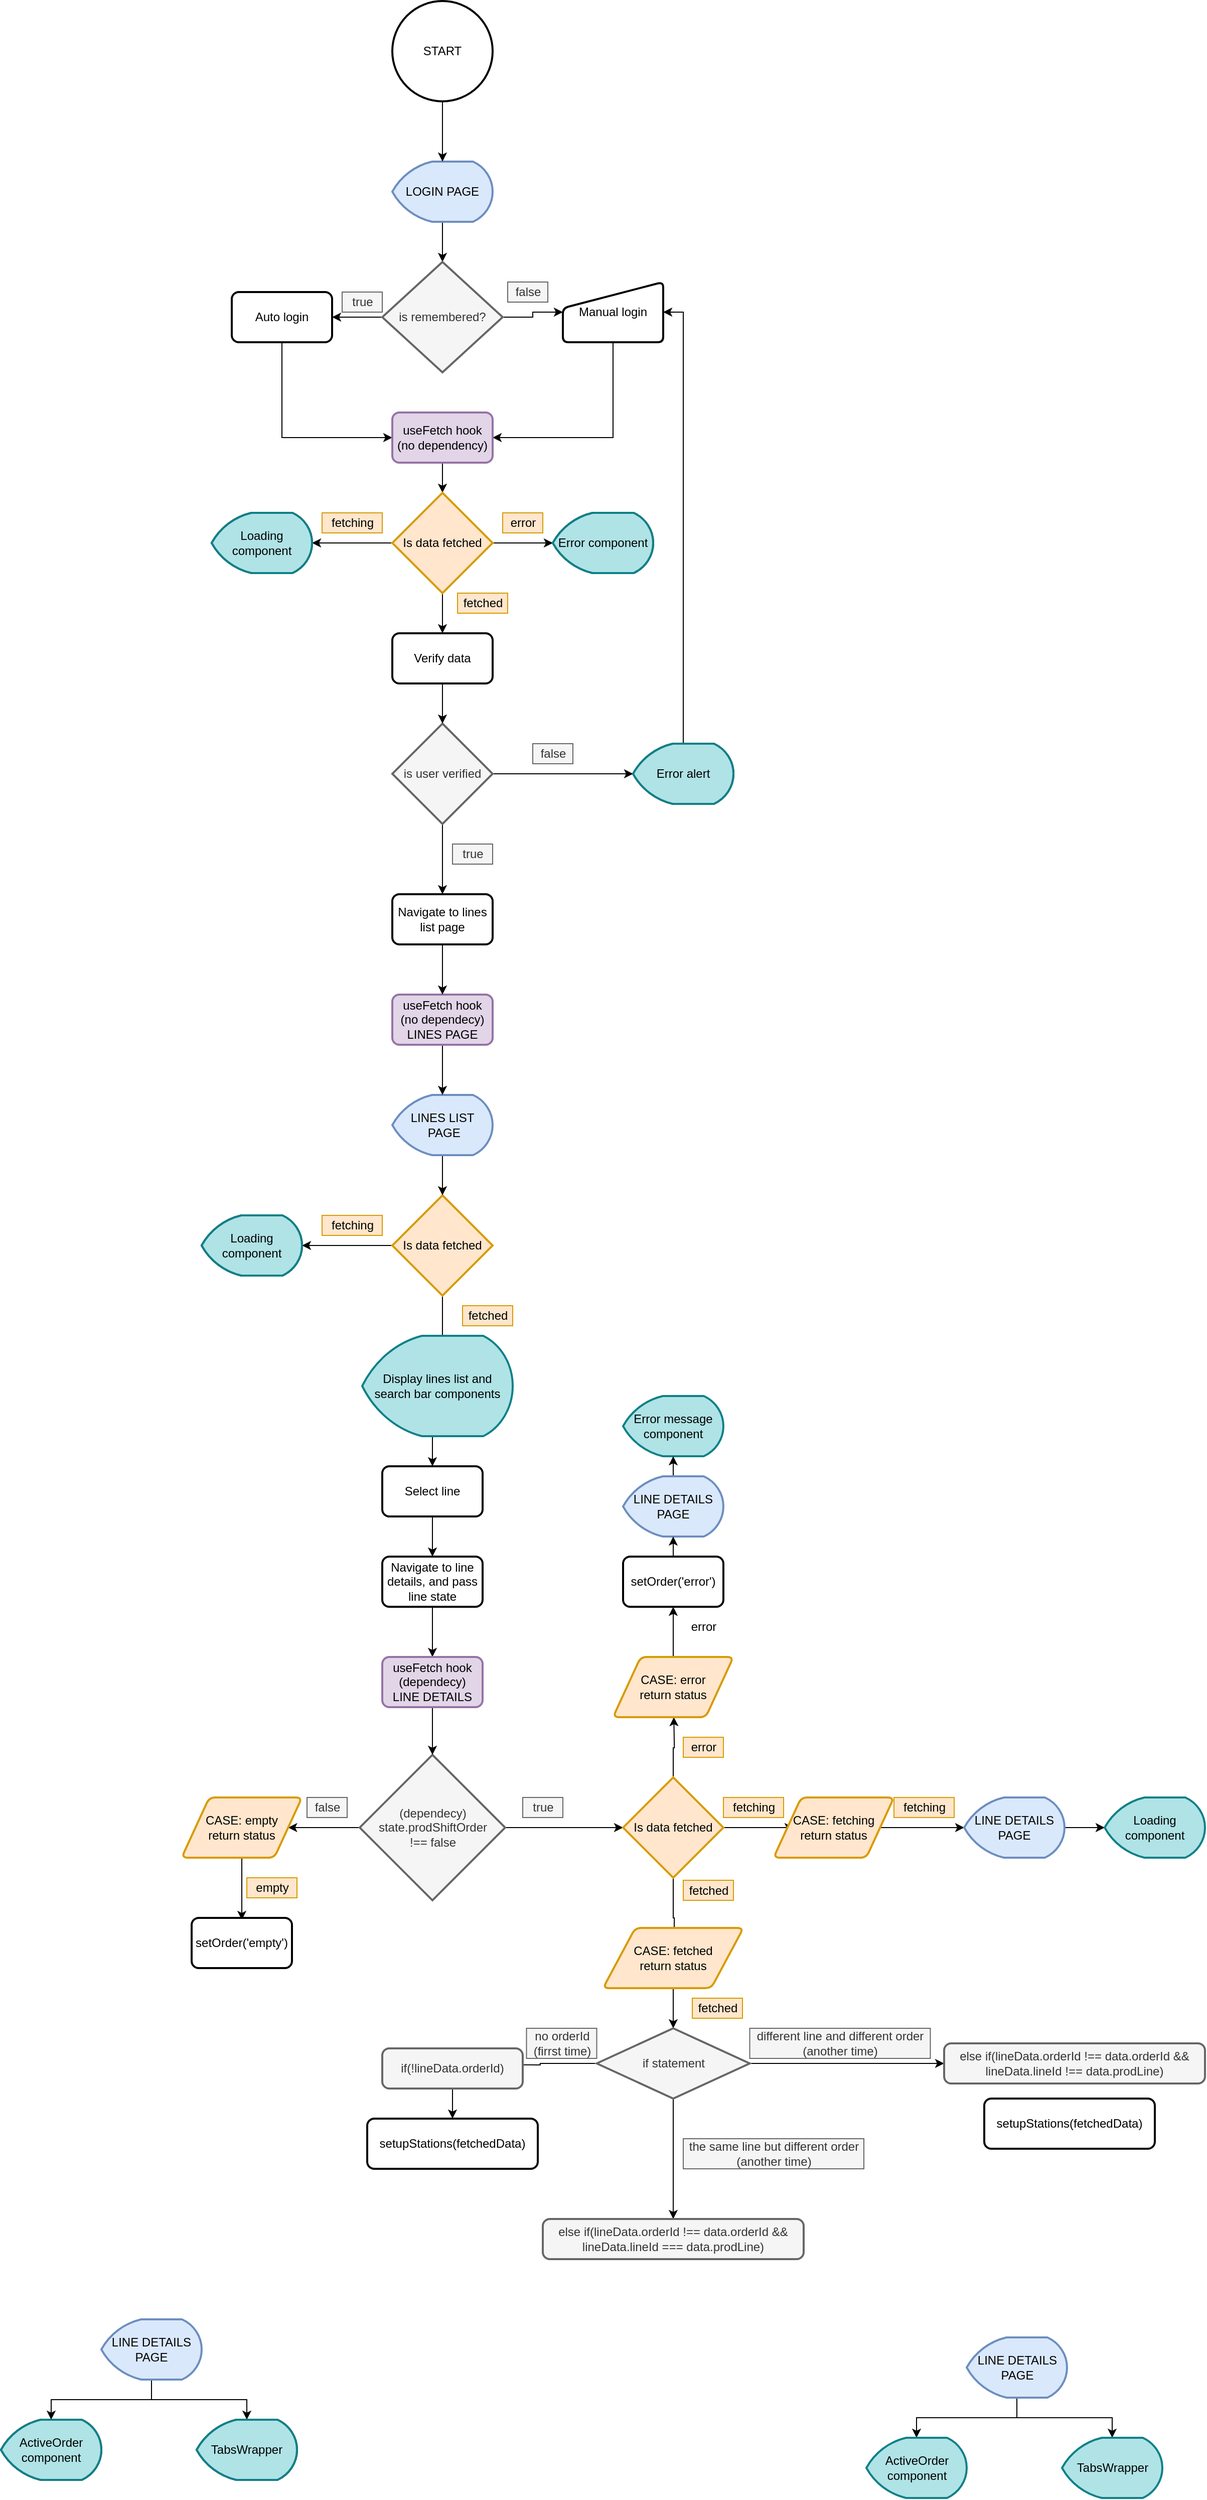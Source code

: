 <mxfile version="14.6.3" type="device"><diagram id="WrgEmLBLIAYjcJOFV8w6" name="Page-1"><mxGraphModel dx="2500" dy="2065" grid="1" gridSize="10" guides="1" tooltips="1" connect="1" arrows="1" fold="1" page="1" pageScale="1" pageWidth="827" pageHeight="1169" math="0" shadow="0"><root><mxCell id="0"/><mxCell id="1" parent="0"/><mxCell id="00R7n3PAQaH9GtiRtrpB-28" style="edgeStyle=orthogonalEdgeStyle;rounded=0;orthogonalLoop=1;jettySize=auto;html=1;entryX=0.5;entryY=0;entryDx=0;entryDy=0;entryPerimeter=0;" edge="1" parent="1" source="00R7n3PAQaH9GtiRtrpB-24" target="00R7n3PAQaH9GtiRtrpB-26"><mxGeometry relative="1" as="geometry"/></mxCell><mxCell id="00R7n3PAQaH9GtiRtrpB-24" value="LOGIN PAGE" style="strokeWidth=2;html=1;shape=mxgraph.flowchart.display;whiteSpace=wrap;fillColor=#dae8fc;strokeColor=#6c8ebf;" vertex="1" parent="1"><mxGeometry x="90" y="10" width="100" height="60" as="geometry"/></mxCell><mxCell id="00R7n3PAQaH9GtiRtrpB-27" style="edgeStyle=orthogonalEdgeStyle;rounded=0;orthogonalLoop=1;jettySize=auto;html=1;" edge="1" parent="1" source="00R7n3PAQaH9GtiRtrpB-25" target="00R7n3PAQaH9GtiRtrpB-24"><mxGeometry relative="1" as="geometry"/></mxCell><mxCell id="00R7n3PAQaH9GtiRtrpB-25" value="START" style="strokeWidth=2;html=1;shape=mxgraph.flowchart.start_2;whiteSpace=wrap;" vertex="1" parent="1"><mxGeometry x="90" y="-150" width="100" height="100" as="geometry"/></mxCell><mxCell id="00R7n3PAQaH9GtiRtrpB-31" style="edgeStyle=orthogonalEdgeStyle;rounded=0;orthogonalLoop=1;jettySize=auto;html=1;exitX=0;exitY=0.5;exitDx=0;exitDy=0;exitPerimeter=0;entryX=1;entryY=0.5;entryDx=0;entryDy=0;" edge="1" parent="1" source="00R7n3PAQaH9GtiRtrpB-26" target="00R7n3PAQaH9GtiRtrpB-29"><mxGeometry relative="1" as="geometry"/></mxCell><mxCell id="00R7n3PAQaH9GtiRtrpB-32" style="edgeStyle=orthogonalEdgeStyle;rounded=0;orthogonalLoop=1;jettySize=auto;html=1;exitX=1;exitY=0.5;exitDx=0;exitDy=0;exitPerimeter=0;entryX=0;entryY=0.5;entryDx=0;entryDy=0;" edge="1" parent="1" source="00R7n3PAQaH9GtiRtrpB-26" target="00R7n3PAQaH9GtiRtrpB-182"><mxGeometry relative="1" as="geometry"><mxPoint x="260" y="165" as="targetPoint"/></mxGeometry></mxCell><mxCell id="00R7n3PAQaH9GtiRtrpB-26" value="is remembered?" style="strokeWidth=2;html=1;shape=mxgraph.flowchart.decision;whiteSpace=wrap;fillColor=#f5f5f5;strokeColor=#666666;fontColor=#333333;" vertex="1" parent="1"><mxGeometry x="80" y="110" width="120" height="110" as="geometry"/></mxCell><mxCell id="00R7n3PAQaH9GtiRtrpB-37" style="edgeStyle=orthogonalEdgeStyle;rounded=0;orthogonalLoop=1;jettySize=auto;html=1;entryX=0;entryY=0.5;entryDx=0;entryDy=0;" edge="1" parent="1" source="00R7n3PAQaH9GtiRtrpB-29" target="00R7n3PAQaH9GtiRtrpB-34"><mxGeometry relative="1" as="geometry"><mxPoint x="-20" y="290" as="targetPoint"/><Array as="points"><mxPoint x="-20" y="285"/></Array></mxGeometry></mxCell><mxCell id="00R7n3PAQaH9GtiRtrpB-29" value="Auto login" style="rounded=1;whiteSpace=wrap;html=1;absoluteArcSize=1;arcSize=14;strokeWidth=2;" vertex="1" parent="1"><mxGeometry x="-70" y="140" width="100" height="50" as="geometry"/></mxCell><mxCell id="00R7n3PAQaH9GtiRtrpB-38" style="edgeStyle=orthogonalEdgeStyle;rounded=0;orthogonalLoop=1;jettySize=auto;html=1;entryX=1;entryY=0.5;entryDx=0;entryDy=0;exitX=0.5;exitY=1;exitDx=0;exitDy=0;" edge="1" parent="1" source="00R7n3PAQaH9GtiRtrpB-182" target="00R7n3PAQaH9GtiRtrpB-34"><mxGeometry relative="1" as="geometry"><mxPoint x="310" y="250" as="sourcePoint"/></mxGeometry></mxCell><mxCell id="00R7n3PAQaH9GtiRtrpB-55" style="edgeStyle=orthogonalEdgeStyle;rounded=0;orthogonalLoop=1;jettySize=auto;html=1;exitX=0.5;exitY=1;exitDx=0;exitDy=0;entryX=0.5;entryY=0;entryDx=0;entryDy=0;entryPerimeter=0;" edge="1" parent="1" source="00R7n3PAQaH9GtiRtrpB-34" target="00R7n3PAQaH9GtiRtrpB-50"><mxGeometry relative="1" as="geometry"/></mxCell><mxCell id="00R7n3PAQaH9GtiRtrpB-34" value="useFetch hook&lt;br&gt;(no dependency)" style="rounded=1;whiteSpace=wrap;html=1;absoluteArcSize=1;arcSize=14;strokeWidth=2;fillColor=#e1d5e7;strokeColor=#9673a6;" vertex="1" parent="1"><mxGeometry x="90" y="260" width="100" height="50" as="geometry"/></mxCell><mxCell id="00R7n3PAQaH9GtiRtrpB-53" style="edgeStyle=orthogonalEdgeStyle;rounded=0;orthogonalLoop=1;jettySize=auto;html=1;exitX=1;exitY=0.5;exitDx=0;exitDy=0;exitPerimeter=0;entryX=0;entryY=0.5;entryDx=0;entryDy=0;entryPerimeter=0;" edge="1" parent="1" source="00R7n3PAQaH9GtiRtrpB-36" target="00R7n3PAQaH9GtiRtrpB-52"><mxGeometry relative="1" as="geometry"/></mxCell><mxCell id="00R7n3PAQaH9GtiRtrpB-69" style="edgeStyle=orthogonalEdgeStyle;rounded=0;orthogonalLoop=1;jettySize=auto;html=1;exitX=0.5;exitY=1;exitDx=0;exitDy=0;exitPerimeter=0;entryX=0.5;entryY=0;entryDx=0;entryDy=0;" edge="1" parent="1" source="00R7n3PAQaH9GtiRtrpB-36"><mxGeometry relative="1" as="geometry"><mxPoint x="140" y="740" as="targetPoint"/></mxGeometry></mxCell><mxCell id="00R7n3PAQaH9GtiRtrpB-36" value="is user verified" style="strokeWidth=2;html=1;shape=mxgraph.flowchart.decision;whiteSpace=wrap;fillColor=#f5f5f5;strokeColor=#666666;fontColor=#333333;" vertex="1" parent="1"><mxGeometry x="90" y="570" width="100" height="100" as="geometry"/></mxCell><mxCell id="00R7n3PAQaH9GtiRtrpB-43" value="true" style="text;html=1;align=center;verticalAlign=middle;resizable=0;points=[];autosize=1;strokeColor=#666666;fillColor=#f5f5f5;fontColor=#333333;" vertex="1" parent="1"><mxGeometry x="150" y="690" width="40" height="20" as="geometry"/></mxCell><mxCell id="00R7n3PAQaH9GtiRtrpB-56" style="edgeStyle=orthogonalEdgeStyle;rounded=0;orthogonalLoop=1;jettySize=auto;html=1;exitX=0.5;exitY=1;exitDx=0;exitDy=0;exitPerimeter=0;" edge="1" parent="1" source="00R7n3PAQaH9GtiRtrpB-50" target="00R7n3PAQaH9GtiRtrpB-51"><mxGeometry relative="1" as="geometry"/></mxCell><mxCell id="00R7n3PAQaH9GtiRtrpB-60" style="edgeStyle=orthogonalEdgeStyle;rounded=0;orthogonalLoop=1;jettySize=auto;html=1;exitX=0;exitY=0.5;exitDx=0;exitDy=0;exitPerimeter=0;entryX=1;entryY=0.5;entryDx=0;entryDy=0;entryPerimeter=0;" edge="1" parent="1" source="00R7n3PAQaH9GtiRtrpB-50" target="00R7n3PAQaH9GtiRtrpB-58"><mxGeometry relative="1" as="geometry"/></mxCell><mxCell id="00R7n3PAQaH9GtiRtrpB-171" style="edgeStyle=orthogonalEdgeStyle;rounded=0;orthogonalLoop=1;jettySize=auto;html=1;entryX=0;entryY=0.5;entryDx=0;entryDy=0;entryPerimeter=0;" edge="1" parent="1" source="00R7n3PAQaH9GtiRtrpB-50" target="00R7n3PAQaH9GtiRtrpB-169"><mxGeometry relative="1" as="geometry"/></mxCell><mxCell id="00R7n3PAQaH9GtiRtrpB-50" value="Is data fetched" style="strokeWidth=2;html=1;shape=mxgraph.flowchart.decision;whiteSpace=wrap;fillColor=#ffe6cc;strokeColor=#d79b00;" vertex="1" parent="1"><mxGeometry x="90" y="340" width="100" height="100" as="geometry"/></mxCell><mxCell id="00R7n3PAQaH9GtiRtrpB-57" style="edgeStyle=orthogonalEdgeStyle;rounded=0;orthogonalLoop=1;jettySize=auto;html=1;exitX=0.5;exitY=1;exitDx=0;exitDy=0;entryX=0.5;entryY=0;entryDx=0;entryDy=0;entryPerimeter=0;" edge="1" parent="1" source="00R7n3PAQaH9GtiRtrpB-51" target="00R7n3PAQaH9GtiRtrpB-36"><mxGeometry relative="1" as="geometry"/></mxCell><mxCell id="00R7n3PAQaH9GtiRtrpB-51" value="Verify data" style="rounded=1;whiteSpace=wrap;html=1;absoluteArcSize=1;arcSize=14;strokeWidth=2;" vertex="1" parent="1"><mxGeometry x="90" y="480" width="100" height="50" as="geometry"/></mxCell><mxCell id="00R7n3PAQaH9GtiRtrpB-54" style="edgeStyle=orthogonalEdgeStyle;rounded=0;orthogonalLoop=1;jettySize=auto;html=1;exitX=0.5;exitY=0;exitDx=0;exitDy=0;exitPerimeter=0;entryX=1;entryY=0.5;entryDx=0;entryDy=0;" edge="1" parent="1" source="00R7n3PAQaH9GtiRtrpB-52" target="00R7n3PAQaH9GtiRtrpB-182"><mxGeometry relative="1" as="geometry"><mxPoint x="360" y="165" as="targetPoint"/></mxGeometry></mxCell><mxCell id="00R7n3PAQaH9GtiRtrpB-52" value="Error alert" style="strokeWidth=2;html=1;shape=mxgraph.flowchart.display;whiteSpace=wrap;" vertex="1" parent="1"><mxGeometry x="330" y="590" width="100" height="60" as="geometry"/></mxCell><mxCell id="00R7n3PAQaH9GtiRtrpB-58" value="Loading component" style="strokeWidth=2;html=1;shape=mxgraph.flowchart.display;whiteSpace=wrap;" vertex="1" parent="1"><mxGeometry x="-90" y="360" width="100" height="60" as="geometry"/></mxCell><mxCell id="00R7n3PAQaH9GtiRtrpB-61" value="fetching" style="text;html=1;align=center;verticalAlign=middle;resizable=0;points=[];autosize=1;strokeColor=#d79b00;fillColor=#ffe6cc;" vertex="1" parent="1"><mxGeometry x="20" y="360" width="60" height="20" as="geometry"/></mxCell><mxCell id="00R7n3PAQaH9GtiRtrpB-62" value="fetched" style="text;html=1;align=center;verticalAlign=middle;resizable=0;points=[];autosize=1;strokeColor=#d79b00;fillColor=#ffe6cc;" vertex="1" parent="1"><mxGeometry x="155" y="440" width="50" height="20" as="geometry"/></mxCell><mxCell id="00R7n3PAQaH9GtiRtrpB-72" value="Loading component" style="strokeWidth=2;html=1;shape=mxgraph.flowchart.display;whiteSpace=wrap;" vertex="1" parent="1"><mxGeometry x="-100" y="1060" width="100" height="60" as="geometry"/></mxCell><mxCell id="00R7n3PAQaH9GtiRtrpB-73" style="edgeStyle=orthogonalEdgeStyle;rounded=0;orthogonalLoop=1;jettySize=auto;html=1;exitX=0;exitY=0.5;exitDx=0;exitDy=0;exitPerimeter=0;" edge="1" parent="1" source="00R7n3PAQaH9GtiRtrpB-75" target="00R7n3PAQaH9GtiRtrpB-72"><mxGeometry relative="1" as="geometry"/></mxCell><mxCell id="00R7n3PAQaH9GtiRtrpB-74" style="edgeStyle=orthogonalEdgeStyle;rounded=0;orthogonalLoop=1;jettySize=auto;html=1;exitX=0.5;exitY=1;exitDx=0;exitDy=0;exitPerimeter=0;" edge="1" parent="1" source="00R7n3PAQaH9GtiRtrpB-75"><mxGeometry relative="1" as="geometry"><mxPoint x="140" y="1190" as="targetPoint"/></mxGeometry></mxCell><mxCell id="00R7n3PAQaH9GtiRtrpB-75" value="Is data fetched" style="strokeWidth=2;html=1;shape=mxgraph.flowchart.decision;whiteSpace=wrap;fillColor=#ffe6cc;strokeColor=#d79b00;" vertex="1" parent="1"><mxGeometry x="90" y="1040" width="100" height="100" as="geometry"/></mxCell><mxCell id="00R7n3PAQaH9GtiRtrpB-76" value="fetching" style="text;html=1;align=center;verticalAlign=middle;resizable=0;points=[];autosize=1;strokeColor=#d79b00;fillColor=#ffe6cc;" vertex="1" parent="1"><mxGeometry x="20" y="1060" width="60" height="20" as="geometry"/></mxCell><mxCell id="00R7n3PAQaH9GtiRtrpB-77" value="fetched" style="text;html=1;align=center;verticalAlign=middle;resizable=0;points=[];autosize=1;strokeColor=#d79b00;fillColor=#ffe6cc;" vertex="1" parent="1"><mxGeometry x="160" y="1150" width="50" height="20" as="geometry"/></mxCell><mxCell id="00R7n3PAQaH9GtiRtrpB-86" style="edgeStyle=orthogonalEdgeStyle;rounded=0;orthogonalLoop=1;jettySize=auto;html=1;exitX=0.5;exitY=1;exitDx=0;exitDy=0;exitPerimeter=0;entryX=0.5;entryY=0;entryDx=0;entryDy=0;" edge="1" parent="1" source="00R7n3PAQaH9GtiRtrpB-78" target="00R7n3PAQaH9GtiRtrpB-85"><mxGeometry relative="1" as="geometry"/></mxCell><mxCell id="00R7n3PAQaH9GtiRtrpB-78" value="Display lines list and search bar components" style="strokeWidth=2;html=1;shape=mxgraph.flowchart.display;whiteSpace=wrap;fillColor=#b0e3e6;strokeColor=#0e8088;" vertex="1" parent="1"><mxGeometry x="60" y="1180" width="150" height="100" as="geometry"/></mxCell><mxCell id="00R7n3PAQaH9GtiRtrpB-79" style="edgeStyle=orthogonalEdgeStyle;rounded=0;orthogonalLoop=1;jettySize=auto;html=1;exitX=0.5;exitY=1;exitDx=0;exitDy=0;exitPerimeter=0;entryX=0.5;entryY=0;entryDx=0;entryDy=0;entryPerimeter=0;" edge="1" parent="1" source="00R7n3PAQaH9GtiRtrpB-80" target="00R7n3PAQaH9GtiRtrpB-75"><mxGeometry relative="1" as="geometry"/></mxCell><mxCell id="00R7n3PAQaH9GtiRtrpB-80" value="LINES LIST&lt;br&gt;&amp;nbsp;PAGE" style="strokeWidth=2;html=1;shape=mxgraph.flowchart.display;whiteSpace=wrap;fillColor=#dae8fc;strokeColor=#6c8ebf;" vertex="1" parent="1"><mxGeometry x="90" y="940" width="100" height="60" as="geometry"/></mxCell><mxCell id="00R7n3PAQaH9GtiRtrpB-81" style="edgeStyle=orthogonalEdgeStyle;rounded=0;orthogonalLoop=1;jettySize=auto;html=1;exitX=0.5;exitY=1;exitDx=0;exitDy=0;entryX=0.5;entryY=0;entryDx=0;entryDy=0;entryPerimeter=0;" edge="1" parent="1" source="00R7n3PAQaH9GtiRtrpB-82" target="00R7n3PAQaH9GtiRtrpB-80"><mxGeometry relative="1" as="geometry"/></mxCell><mxCell id="00R7n3PAQaH9GtiRtrpB-82" value="useFetch hook&lt;br&gt;(no dependecy)&lt;br&gt;LINES PAGE" style="rounded=1;whiteSpace=wrap;html=1;absoluteArcSize=1;arcSize=14;strokeWidth=2;fillColor=#e1d5e7;strokeColor=#9673a6;" vertex="1" parent="1"><mxGeometry x="90" y="840" width="100" height="50" as="geometry"/></mxCell><mxCell id="00R7n3PAQaH9GtiRtrpB-84" style="edgeStyle=orthogonalEdgeStyle;rounded=0;orthogonalLoop=1;jettySize=auto;html=1;entryX=0.5;entryY=0;entryDx=0;entryDy=0;" edge="1" parent="1" source="00R7n3PAQaH9GtiRtrpB-83" target="00R7n3PAQaH9GtiRtrpB-82"><mxGeometry relative="1" as="geometry"/></mxCell><mxCell id="00R7n3PAQaH9GtiRtrpB-83" value="Navigate to lines list page" style="rounded=1;whiteSpace=wrap;html=1;absoluteArcSize=1;arcSize=14;strokeWidth=2;" vertex="1" parent="1"><mxGeometry x="90" y="740" width="100" height="50" as="geometry"/></mxCell><mxCell id="00R7n3PAQaH9GtiRtrpB-88" style="edgeStyle=orthogonalEdgeStyle;rounded=0;orthogonalLoop=1;jettySize=auto;html=1;" edge="1" parent="1" source="00R7n3PAQaH9GtiRtrpB-85" target="00R7n3PAQaH9GtiRtrpB-87"><mxGeometry relative="1" as="geometry"/></mxCell><mxCell id="00R7n3PAQaH9GtiRtrpB-85" value="Select line" style="rounded=1;whiteSpace=wrap;html=1;absoluteArcSize=1;arcSize=14;strokeWidth=2;" vertex="1" parent="1"><mxGeometry x="80" y="1310" width="100" height="50" as="geometry"/></mxCell><mxCell id="00R7n3PAQaH9GtiRtrpB-106" style="edgeStyle=orthogonalEdgeStyle;rounded=0;orthogonalLoop=1;jettySize=auto;html=1;exitX=0.5;exitY=1;exitDx=0;exitDy=0;entryX=0.5;entryY=0;entryDx=0;entryDy=0;" edge="1" parent="1" source="00R7n3PAQaH9GtiRtrpB-87" target="00R7n3PAQaH9GtiRtrpB-105"><mxGeometry relative="1" as="geometry"/></mxCell><mxCell id="00R7n3PAQaH9GtiRtrpB-87" value="Navigate to line details, and pass line state" style="rounded=1;whiteSpace=wrap;html=1;absoluteArcSize=1;arcSize=14;strokeWidth=2;" vertex="1" parent="1"><mxGeometry x="80" y="1400" width="100" height="50" as="geometry"/></mxCell><mxCell id="00R7n3PAQaH9GtiRtrpB-109" style="edgeStyle=orthogonalEdgeStyle;rounded=0;orthogonalLoop=1;jettySize=auto;html=1;" edge="1" parent="1" source="00R7n3PAQaH9GtiRtrpB-91"><mxGeometry relative="1" as="geometry"><mxPoint x="320" y="1670" as="targetPoint"/></mxGeometry></mxCell><mxCell id="00R7n3PAQaH9GtiRtrpB-123" style="edgeStyle=orthogonalEdgeStyle;rounded=0;orthogonalLoop=1;jettySize=auto;html=1;exitX=0;exitY=0.5;exitDx=0;exitDy=0;exitPerimeter=0;" edge="1" parent="1" source="00R7n3PAQaH9GtiRtrpB-91" target="00R7n3PAQaH9GtiRtrpB-122"><mxGeometry relative="1" as="geometry"/></mxCell><mxCell id="00R7n3PAQaH9GtiRtrpB-91" value="(dependecy)&lt;br&gt;state.prodShiftOrder&lt;br&gt;!== false" style="strokeWidth=2;html=1;shape=mxgraph.flowchart.decision;whiteSpace=wrap;fillColor=#f5f5f5;strokeColor=#666666;fontColor=#333333;" vertex="1" parent="1"><mxGeometry x="57.5" y="1597.5" width="145" height="145" as="geometry"/></mxCell><mxCell id="00R7n3PAQaH9GtiRtrpB-132" style="edgeStyle=orthogonalEdgeStyle;rounded=0;orthogonalLoop=1;jettySize=auto;html=1;exitX=1;exitY=0.5;exitDx=0;exitDy=0;exitPerimeter=0;" edge="1" parent="1" source="00R7n3PAQaH9GtiRtrpB-99"><mxGeometry relative="1" as="geometry"><mxPoint x="490" y="1670" as="targetPoint"/></mxGeometry></mxCell><mxCell id="00R7n3PAQaH9GtiRtrpB-133" style="edgeStyle=orthogonalEdgeStyle;rounded=0;orthogonalLoop=1;jettySize=auto;html=1;exitX=0.5;exitY=0;exitDx=0;exitDy=0;exitPerimeter=0;" edge="1" parent="1" source="00R7n3PAQaH9GtiRtrpB-99"><mxGeometry relative="1" as="geometry"><mxPoint x="370.588" y="1560" as="targetPoint"/></mxGeometry></mxCell><mxCell id="00R7n3PAQaH9GtiRtrpB-134" style="edgeStyle=orthogonalEdgeStyle;rounded=0;orthogonalLoop=1;jettySize=auto;html=1;exitX=0.5;exitY=1;exitDx=0;exitDy=0;exitPerimeter=0;" edge="1" parent="1" source="00R7n3PAQaH9GtiRtrpB-99"><mxGeometry relative="1" as="geometry"><mxPoint x="370.588" y="1800" as="targetPoint"/></mxGeometry></mxCell><mxCell id="00R7n3PAQaH9GtiRtrpB-99" value="Is data fetched" style="strokeWidth=2;html=1;shape=mxgraph.flowchart.decision;whiteSpace=wrap;fillColor=#ffe6cc;strokeColor=#d79b00;" vertex="1" parent="1"><mxGeometry x="320" y="1620" width="100" height="100" as="geometry"/></mxCell><mxCell id="00R7n3PAQaH9GtiRtrpB-107" style="edgeStyle=orthogonalEdgeStyle;rounded=0;orthogonalLoop=1;jettySize=auto;html=1;exitX=0.5;exitY=1;exitDx=0;exitDy=0;entryX=0.5;entryY=0;entryDx=0;entryDy=0;entryPerimeter=0;" edge="1" parent="1" source="00R7n3PAQaH9GtiRtrpB-105" target="00R7n3PAQaH9GtiRtrpB-91"><mxGeometry relative="1" as="geometry"/></mxCell><mxCell id="00R7n3PAQaH9GtiRtrpB-105" value="useFetch hook&lt;br&gt;(dependecy)&lt;br&gt;LINE DETAILS" style="rounded=1;whiteSpace=wrap;html=1;absoluteArcSize=1;arcSize=14;strokeWidth=2;fillColor=#e1d5e7;strokeColor=#9673a6;" vertex="1" parent="1"><mxGeometry x="80" y="1500" width="100" height="50" as="geometry"/></mxCell><mxCell id="00R7n3PAQaH9GtiRtrpB-116" value="false" style="text;html=1;align=center;verticalAlign=middle;resizable=0;points=[];autosize=1;strokeColor=#666666;fillColor=#f5f5f5;fontColor=#333333;" vertex="1" parent="1"><mxGeometry x="5" y="1640" width="40" height="20" as="geometry"/></mxCell><mxCell id="00R7n3PAQaH9GtiRtrpB-129" style="edgeStyle=orthogonalEdgeStyle;rounded=0;orthogonalLoop=1;jettySize=auto;html=1;entryX=0.6;entryY=0.034;entryDx=0;entryDy=0;entryPerimeter=0;" edge="1" parent="1" source="00R7n3PAQaH9GtiRtrpB-122"><mxGeometry relative="1" as="geometry"><mxPoint x="-60" y="1762.04" as="targetPoint"/></mxGeometry></mxCell><mxCell id="00R7n3PAQaH9GtiRtrpB-122" value="CASE: empty&lt;br&gt;return status" style="shape=parallelogram;html=1;strokeWidth=2;perimeter=parallelogramPerimeter;whiteSpace=wrap;rounded=1;arcSize=12;size=0.23;fillColor=#ffe6cc;strokeColor=#d79b00;" vertex="1" parent="1"><mxGeometry x="-120" y="1640" width="120" height="60" as="geometry"/></mxCell><mxCell id="00R7n3PAQaH9GtiRtrpB-128" value="true" style="text;html=1;align=center;verticalAlign=middle;resizable=0;points=[];autosize=1;strokeColor=#666666;fillColor=#f5f5f5;fontColor=#333333;" vertex="1" parent="1"><mxGeometry x="220" y="1640" width="40" height="20" as="geometry"/></mxCell><mxCell id="00R7n3PAQaH9GtiRtrpB-130" value="empty" style="text;html=1;align=center;verticalAlign=middle;resizable=0;points=[];autosize=1;strokeColor=#d79b00;fillColor=#ffe6cc;" vertex="1" parent="1"><mxGeometry x="-55" y="1720" width="50" height="20" as="geometry"/></mxCell><mxCell id="00R7n3PAQaH9GtiRtrpB-135" value="fetching" style="text;html=1;align=center;verticalAlign=middle;resizable=0;points=[];autosize=1;strokeColor=#d79b00;fillColor=#ffe6cc;" vertex="1" parent="1"><mxGeometry x="420" y="1640" width="60" height="20" as="geometry"/></mxCell><mxCell id="00R7n3PAQaH9GtiRtrpB-136" value="fetched" style="text;html=1;align=center;verticalAlign=middle;resizable=0;points=[];autosize=1;strokeColor=#d79b00;fillColor=#ffe6cc;" vertex="1" parent="1"><mxGeometry x="380" y="1722.5" width="50" height="20" as="geometry"/></mxCell><mxCell id="00R7n3PAQaH9GtiRtrpB-137" value="error" style="text;html=1;align=center;verticalAlign=middle;resizable=0;points=[];autosize=1;strokeColor=#d79b00;fillColor=#ffe6cc;" vertex="1" parent="1"><mxGeometry x="380" y="1580" width="40" height="20" as="geometry"/></mxCell><mxCell id="00R7n3PAQaH9GtiRtrpB-141" style="edgeStyle=orthogonalEdgeStyle;rounded=0;orthogonalLoop=1;jettySize=auto;html=1;exitX=0.5;exitY=0;exitDx=0;exitDy=0;entryX=0.5;entryY=1;entryDx=0;entryDy=0;entryPerimeter=0;" edge="1" parent="1" source="00R7n3PAQaH9GtiRtrpB-138"><mxGeometry relative="1" as="geometry"><mxPoint x="370" y="1450" as="targetPoint"/></mxGeometry></mxCell><mxCell id="00R7n3PAQaH9GtiRtrpB-138" value="CASE: error&lt;br&gt;return status" style="shape=parallelogram;html=1;strokeWidth=2;perimeter=parallelogramPerimeter;whiteSpace=wrap;rounded=1;arcSize=12;size=0.23;fillColor=#ffe6cc;strokeColor=#d79b00;" vertex="1" parent="1"><mxGeometry x="310" y="1500" width="120" height="60" as="geometry"/></mxCell><mxCell id="00R7n3PAQaH9GtiRtrpB-143" style="edgeStyle=orthogonalEdgeStyle;rounded=0;orthogonalLoop=1;jettySize=auto;html=1;exitX=1;exitY=0.5;exitDx=0;exitDy=0;entryX=0;entryY=0.5;entryDx=0;entryDy=0;" edge="1" parent="1" source="00R7n3PAQaH9GtiRtrpB-139"><mxGeometry relative="1" as="geometry"><mxPoint x="660" y="1670" as="targetPoint"/></mxGeometry></mxCell><mxCell id="00R7n3PAQaH9GtiRtrpB-139" value="CASE: fetching&lt;br&gt;return status" style="shape=parallelogram;html=1;strokeWidth=2;perimeter=parallelogramPerimeter;whiteSpace=wrap;rounded=1;arcSize=12;size=0.23;fillColor=#ffe6cc;strokeColor=#d79b00;" vertex="1" parent="1"><mxGeometry x="470" y="1640" width="120" height="60" as="geometry"/></mxCell><mxCell id="00R7n3PAQaH9GtiRtrpB-148" style="edgeStyle=orthogonalEdgeStyle;rounded=0;orthogonalLoop=1;jettySize=auto;html=1;" edge="1" parent="1" source="00R7n3PAQaH9GtiRtrpB-140"><mxGeometry relative="1" as="geometry"><mxPoint x="370" y="1870" as="targetPoint"/></mxGeometry></mxCell><mxCell id="00R7n3PAQaH9GtiRtrpB-140" value="CASE: fetched&lt;br&gt;return status" style="shape=parallelogram;html=1;strokeWidth=2;perimeter=parallelogramPerimeter;whiteSpace=wrap;rounded=1;arcSize=12;size=0.23;fillColor=#ffe6cc;strokeColor=#d79b00;" vertex="1" parent="1"><mxGeometry x="300" y="1770" width="140" height="60" as="geometry"/></mxCell><mxCell id="00R7n3PAQaH9GtiRtrpB-142" value="error" style="text;html=1;align=center;verticalAlign=middle;resizable=0;points=[];autosize=1;strokeColor=none;" vertex="1" parent="1"><mxGeometry x="380" y="1460" width="40" height="20" as="geometry"/></mxCell><mxCell id="00R7n3PAQaH9GtiRtrpB-144" value="fetching" style="text;html=1;align=center;verticalAlign=middle;resizable=0;points=[];autosize=1;strokeColor=#d79b00;fillColor=#ffe6cc;" vertex="1" parent="1"><mxGeometry x="590" y="1640" width="60" height="20" as="geometry"/></mxCell><mxCell id="00R7n3PAQaH9GtiRtrpB-158" value="fetched" style="text;html=1;align=center;verticalAlign=middle;resizable=0;points=[];autosize=1;strokeColor=#d79b00;fillColor=#ffe6cc;" vertex="1" parent="1"><mxGeometry x="389" y="1840" width="50" height="20" as="geometry"/></mxCell><mxCell id="00R7n3PAQaH9GtiRtrpB-159" style="edgeStyle=orthogonalEdgeStyle;rounded=0;orthogonalLoop=1;jettySize=auto;html=1;entryX=0.5;entryY=0;entryDx=0;entryDy=0;entryPerimeter=0;" edge="1" parent="1" source="00R7n3PAQaH9GtiRtrpB-161" target="00R7n3PAQaH9GtiRtrpB-162"><mxGeometry relative="1" as="geometry"/></mxCell><mxCell id="00R7n3PAQaH9GtiRtrpB-160" style="edgeStyle=orthogonalEdgeStyle;rounded=0;orthogonalLoop=1;jettySize=auto;html=1;" edge="1" parent="1" source="00R7n3PAQaH9GtiRtrpB-161" target="00R7n3PAQaH9GtiRtrpB-163"><mxGeometry relative="1" as="geometry"/></mxCell><mxCell id="00R7n3PAQaH9GtiRtrpB-161" value="LINE DETAILS PAGE" style="strokeWidth=2;html=1;shape=mxgraph.flowchart.display;whiteSpace=wrap;fillColor=#dae8fc;strokeColor=#6c8ebf;" vertex="1" parent="1"><mxGeometry x="662.5" y="2178" width="100" height="60" as="geometry"/></mxCell><mxCell id="00R7n3PAQaH9GtiRtrpB-162" value="ActiveOrder component" style="strokeWidth=2;html=1;shape=mxgraph.flowchart.display;whiteSpace=wrap;fillColor=#b0e3e6;strokeColor=#0e8088;" vertex="1" parent="1"><mxGeometry x="562.5" y="2278" width="100" height="60" as="geometry"/></mxCell><mxCell id="00R7n3PAQaH9GtiRtrpB-163" value="TabsWrapper" style="strokeWidth=2;html=1;shape=mxgraph.flowchart.display;whiteSpace=wrap;fillColor=#b0e3e6;strokeColor=#0e8088;" vertex="1" parent="1"><mxGeometry x="757.5" y="2278" width="100" height="60" as="geometry"/></mxCell><mxCell id="00R7n3PAQaH9GtiRtrpB-164" style="edgeStyle=orthogonalEdgeStyle;rounded=0;orthogonalLoop=1;jettySize=auto;html=1;entryX=0.5;entryY=0;entryDx=0;entryDy=0;entryPerimeter=0;" edge="1" parent="1" source="00R7n3PAQaH9GtiRtrpB-166" target="00R7n3PAQaH9GtiRtrpB-167"><mxGeometry relative="1" as="geometry"/></mxCell><mxCell id="00R7n3PAQaH9GtiRtrpB-165" style="edgeStyle=orthogonalEdgeStyle;rounded=0;orthogonalLoop=1;jettySize=auto;html=1;" edge="1" parent="1" source="00R7n3PAQaH9GtiRtrpB-166" target="00R7n3PAQaH9GtiRtrpB-168"><mxGeometry relative="1" as="geometry"/></mxCell><mxCell id="00R7n3PAQaH9GtiRtrpB-166" value="LINE DETAILS PAGE" style="strokeWidth=2;html=1;shape=mxgraph.flowchart.display;whiteSpace=wrap;fillColor=#dae8fc;strokeColor=#6c8ebf;" vertex="1" parent="1"><mxGeometry x="-200" y="2160" width="100" height="60" as="geometry"/></mxCell><mxCell id="00R7n3PAQaH9GtiRtrpB-167" value="ActiveOrder component" style="strokeWidth=2;html=1;shape=mxgraph.flowchart.display;whiteSpace=wrap;" vertex="1" parent="1"><mxGeometry x="-300" y="2260" width="100" height="60" as="geometry"/></mxCell><mxCell id="00R7n3PAQaH9GtiRtrpB-168" value="TabsWrapper" style="strokeWidth=2;html=1;shape=mxgraph.flowchart.display;whiteSpace=wrap;" vertex="1" parent="1"><mxGeometry x="-105" y="2260" width="100" height="60" as="geometry"/></mxCell><mxCell id="00R7n3PAQaH9GtiRtrpB-169" value="Error component" style="strokeWidth=2;html=1;shape=mxgraph.flowchart.display;whiteSpace=wrap;" vertex="1" parent="1"><mxGeometry x="250" y="360" width="100" height="60" as="geometry"/></mxCell><mxCell id="00R7n3PAQaH9GtiRtrpB-170" value="error" style="text;html=1;align=center;verticalAlign=middle;resizable=0;points=[];autosize=1;strokeColor=#d79b00;fillColor=#ffe6cc;" vertex="1" parent="1"><mxGeometry x="200" y="360" width="40" height="20" as="geometry"/></mxCell><mxCell id="00R7n3PAQaH9GtiRtrpB-172" value="Loading component" style="strokeWidth=2;html=1;shape=mxgraph.flowchart.display;whiteSpace=wrap;fillColor=#b0e3e6;strokeColor=#0e8088;" vertex="1" parent="1"><mxGeometry x="-90" y="360" width="100" height="60" as="geometry"/></mxCell><mxCell id="00R7n3PAQaH9GtiRtrpB-173" value="Error component" style="strokeWidth=2;html=1;shape=mxgraph.flowchart.display;whiteSpace=wrap;fillColor=#b0e3e6;strokeColor=#0e8088;" vertex="1" parent="1"><mxGeometry x="250" y="360" width="100" height="60" as="geometry"/></mxCell><mxCell id="00R7n3PAQaH9GtiRtrpB-174" value="Error alert" style="strokeWidth=2;html=1;shape=mxgraph.flowchart.display;whiteSpace=wrap;fillColor=#b0e3e6;strokeColor=#0e8088;" vertex="1" parent="1"><mxGeometry x="330" y="590" width="100" height="60" as="geometry"/></mxCell><mxCell id="00R7n3PAQaH9GtiRtrpB-175" value="Loading component" style="strokeWidth=2;html=1;shape=mxgraph.flowchart.display;whiteSpace=wrap;fillColor=#b0e3e6;strokeColor=#0e8088;" vertex="1" parent="1"><mxGeometry x="-100" y="1060" width="100" height="60" as="geometry"/></mxCell><mxCell id="00R7n3PAQaH9GtiRtrpB-176" value="ActiveOrder component" style="strokeWidth=2;html=1;shape=mxgraph.flowchart.display;whiteSpace=wrap;fillColor=#b0e3e6;strokeColor=#0e8088;" vertex="1" parent="1"><mxGeometry x="-300" y="2260" width="100" height="60" as="geometry"/></mxCell><mxCell id="00R7n3PAQaH9GtiRtrpB-177" value="TabsWrapper" style="strokeWidth=2;html=1;shape=mxgraph.flowchart.display;whiteSpace=wrap;fillColor=#b0e3e6;strokeColor=#0e8088;" vertex="1" parent="1"><mxGeometry x="-105" y="2260" width="100" height="60" as="geometry"/></mxCell><mxCell id="00R7n3PAQaH9GtiRtrpB-179" value="false" style="text;html=1;align=center;verticalAlign=middle;resizable=0;points=[];autosize=1;strokeColor=#666666;fillColor=#f5f5f5;fontColor=#333333;" vertex="1" parent="1"><mxGeometry x="230" y="590" width="40" height="20" as="geometry"/></mxCell><mxCell id="00R7n3PAQaH9GtiRtrpB-180" value="true" style="text;html=1;align=center;verticalAlign=middle;resizable=0;points=[];autosize=1;strokeColor=#666666;fillColor=#f5f5f5;fontColor=#333333;" vertex="1" parent="1"><mxGeometry x="40" y="140" width="40" height="20" as="geometry"/></mxCell><mxCell id="00R7n3PAQaH9GtiRtrpB-181" value="false" style="text;html=1;align=center;verticalAlign=middle;resizable=0;points=[];autosize=1;strokeColor=#666666;fillColor=#f5f5f5;fontColor=#333333;" vertex="1" parent="1"><mxGeometry x="205" y="130" width="40" height="20" as="geometry"/></mxCell><mxCell id="00R7n3PAQaH9GtiRtrpB-182" value="&lt;span&gt;Manual login&lt;/span&gt;" style="html=1;strokeWidth=2;shape=manualInput;whiteSpace=wrap;rounded=1;size=26;arcSize=11;" vertex="1" parent="1"><mxGeometry x="260" y="130" width="100" height="60" as="geometry"/></mxCell><mxCell id="00R7n3PAQaH9GtiRtrpB-183" value="setOrder('empty')" style="rounded=1;whiteSpace=wrap;html=1;absoluteArcSize=1;arcSize=14;strokeWidth=2;" vertex="1" parent="1"><mxGeometry x="-110" y="1760" width="100" height="50" as="geometry"/></mxCell><mxCell id="00R7n3PAQaH9GtiRtrpB-199" style="edgeStyle=orthogonalEdgeStyle;rounded=0;orthogonalLoop=1;jettySize=auto;html=1;exitX=1;exitY=0.5;exitDx=0;exitDy=0;exitPerimeter=0;entryX=0;entryY=0.5;entryDx=0;entryDy=0;" edge="1" parent="1" source="00R7n3PAQaH9GtiRtrpB-186" target="00R7n3PAQaH9GtiRtrpB-204"><mxGeometry relative="1" as="geometry"><mxPoint x="580" y="1906" as="targetPoint"/></mxGeometry></mxCell><mxCell id="00R7n3PAQaH9GtiRtrpB-200" style="edgeStyle=orthogonalEdgeStyle;rounded=0;orthogonalLoop=1;jettySize=auto;html=1;exitX=0.5;exitY=1;exitDx=0;exitDy=0;exitPerimeter=0;entryX=0.5;entryY=0;entryDx=0;entryDy=0;" edge="1" parent="1" source="00R7n3PAQaH9GtiRtrpB-186" target="00R7n3PAQaH9GtiRtrpB-205"><mxGeometry relative="1" as="geometry"><mxPoint x="371" y="2000" as="targetPoint"/></mxGeometry></mxCell><mxCell id="00R7n3PAQaH9GtiRtrpB-201" style="edgeStyle=orthogonalEdgeStyle;rounded=0;orthogonalLoop=1;jettySize=auto;html=1;exitX=0;exitY=0.5;exitDx=0;exitDy=0;exitPerimeter=0;" edge="1" parent="1" source="00R7n3PAQaH9GtiRtrpB-186"><mxGeometry relative="1" as="geometry"><mxPoint x="180" y="1906" as="targetPoint"/></mxGeometry></mxCell><mxCell id="00R7n3PAQaH9GtiRtrpB-186" value="if statement" style="strokeWidth=2;html=1;shape=mxgraph.flowchart.decision;whiteSpace=wrap;fillColor=#f5f5f5;strokeColor=#666666;fontColor=#333333;" vertex="1" parent="1"><mxGeometry x="293.75" y="1870" width="152.5" height="70" as="geometry"/></mxCell><mxCell id="00R7n3PAQaH9GtiRtrpB-211" style="edgeStyle=orthogonalEdgeStyle;rounded=0;orthogonalLoop=1;jettySize=auto;html=1;exitX=0.5;exitY=1;exitDx=0;exitDy=0;entryX=0.5;entryY=0;entryDx=0;entryDy=0;" edge="1" parent="1" source="00R7n3PAQaH9GtiRtrpB-187" target="00R7n3PAQaH9GtiRtrpB-209"><mxGeometry relative="1" as="geometry"/></mxCell><mxCell id="00R7n3PAQaH9GtiRtrpB-187" value="if(!lineData.orderId)" style="rounded=1;whiteSpace=wrap;html=1;absoluteArcSize=1;arcSize=14;strokeWidth=2;fillColor=#f5f5f5;strokeColor=#666666;fontColor=#333333;" vertex="1" parent="1"><mxGeometry x="80" y="1890" width="140" height="40" as="geometry"/></mxCell><mxCell id="00R7n3PAQaH9GtiRtrpB-188" style="edgeStyle=orthogonalEdgeStyle;rounded=0;orthogonalLoop=1;jettySize=auto;html=1;exitX=1;exitY=0.5;exitDx=0;exitDy=0;exitPerimeter=0;entryX=0;entryY=0.5;entryDx=0;entryDy=0;entryPerimeter=0;" edge="1" parent="1" source="00R7n3PAQaH9GtiRtrpB-189" target="00R7n3PAQaH9GtiRtrpB-190"><mxGeometry relative="1" as="geometry"/></mxCell><mxCell id="00R7n3PAQaH9GtiRtrpB-189" value="LINE DETAILS PAGE" style="strokeWidth=2;html=1;shape=mxgraph.flowchart.display;whiteSpace=wrap;fillColor=#dae8fc;strokeColor=#6c8ebf;" vertex="1" parent="1"><mxGeometry x="660" y="1640" width="100" height="60" as="geometry"/></mxCell><mxCell id="00R7n3PAQaH9GtiRtrpB-190" value="Loading component" style="strokeWidth=2;html=1;shape=mxgraph.flowchart.display;whiteSpace=wrap;fillColor=#b0e3e6;strokeColor=#0e8088;" vertex="1" parent="1"><mxGeometry x="800" y="1640" width="100" height="60" as="geometry"/></mxCell><mxCell id="00R7n3PAQaH9GtiRtrpB-194" value="Error message component" style="strokeWidth=2;html=1;shape=mxgraph.flowchart.display;whiteSpace=wrap;fillColor=#b0e3e6;strokeColor=#0e8088;" vertex="1" parent="1"><mxGeometry x="320" y="1240" width="100" height="60" as="geometry"/></mxCell><mxCell id="00R7n3PAQaH9GtiRtrpB-195" style="edgeStyle=orthogonalEdgeStyle;rounded=0;orthogonalLoop=1;jettySize=auto;html=1;exitX=0.5;exitY=0;exitDx=0;exitDy=0;exitPerimeter=0;entryX=0.5;entryY=1;entryDx=0;entryDy=0;entryPerimeter=0;" edge="1" parent="1" source="00R7n3PAQaH9GtiRtrpB-196" target="00R7n3PAQaH9GtiRtrpB-194"><mxGeometry relative="1" as="geometry"/></mxCell><mxCell id="00R7n3PAQaH9GtiRtrpB-196" value="LINE DETAILS PAGE" style="strokeWidth=2;html=1;shape=mxgraph.flowchart.display;whiteSpace=wrap;fillColor=#dae8fc;strokeColor=#6c8ebf;" vertex="1" parent="1"><mxGeometry x="320" y="1320" width="100" height="60" as="geometry"/></mxCell><mxCell id="00R7n3PAQaH9GtiRtrpB-198" style="edgeStyle=orthogonalEdgeStyle;rounded=0;orthogonalLoop=1;jettySize=auto;html=1;exitX=0.5;exitY=0;exitDx=0;exitDy=0;entryX=0.5;entryY=1;entryDx=0;entryDy=0;entryPerimeter=0;" edge="1" parent="1" source="00R7n3PAQaH9GtiRtrpB-197" target="00R7n3PAQaH9GtiRtrpB-196"><mxGeometry relative="1" as="geometry"/></mxCell><mxCell id="00R7n3PAQaH9GtiRtrpB-197" value="setOrder('error')" style="rounded=1;whiteSpace=wrap;html=1;absoluteArcSize=1;arcSize=14;strokeWidth=2;" vertex="1" parent="1"><mxGeometry x="320" y="1400" width="100" height="50" as="geometry"/></mxCell><mxCell id="00R7n3PAQaH9GtiRtrpB-204" value="&lt;span&gt;else if(lineData.orderId !== data.orderId &amp;amp;&amp;amp;&lt;/span&gt;&lt;br&gt;&lt;span&gt;lineData.lineId !== data.prodLine)&lt;/span&gt;" style="rounded=1;whiteSpace=wrap;html=1;absoluteArcSize=1;arcSize=14;strokeWidth=2;fillColor=#f5f5f5;strokeColor=#666666;fontColor=#333333;" vertex="1" parent="1"><mxGeometry x="640" y="1885" width="260" height="40" as="geometry"/></mxCell><mxCell id="00R7n3PAQaH9GtiRtrpB-205" value="&lt;span&gt;else if(lineData.orderId !== data.orderId &amp;amp;&amp;amp;&lt;/span&gt;&lt;br&gt;&lt;span&gt;lineData.lineId === data.prodLine)&lt;/span&gt;" style="rounded=1;whiteSpace=wrap;html=1;absoluteArcSize=1;arcSize=14;strokeWidth=2;fillColor=#f5f5f5;strokeColor=#666666;fontColor=#333333;" vertex="1" parent="1"><mxGeometry x="240" y="2060" width="260" height="40" as="geometry"/></mxCell><mxCell id="00R7n3PAQaH9GtiRtrpB-206" value="no orderId&lt;br&gt;(firrst time)" style="text;html=1;align=center;verticalAlign=middle;resizable=0;points=[];autosize=1;strokeColor=#666666;fillColor=#f5f5f5;fontColor=#333333;" vertex="1" parent="1"><mxGeometry x="223.75" y="1870" width="70" height="30" as="geometry"/></mxCell><mxCell id="00R7n3PAQaH9GtiRtrpB-207" value="different line and different order&lt;br&gt;(another time)" style="text;html=1;align=center;verticalAlign=middle;resizable=0;points=[];autosize=1;strokeColor=#666666;fillColor=#f5f5f5;fontColor=#333333;" vertex="1" parent="1"><mxGeometry x="446.25" y="1870" width="180" height="30" as="geometry"/></mxCell><mxCell id="00R7n3PAQaH9GtiRtrpB-208" value="the same line but different order&lt;br&gt;(another time)" style="text;html=1;align=center;verticalAlign=middle;resizable=0;points=[];autosize=1;strokeColor=#666666;fillColor=#f5f5f5;fontColor=#333333;" vertex="1" parent="1"><mxGeometry x="380" y="1980" width="180" height="30" as="geometry"/></mxCell><mxCell id="00R7n3PAQaH9GtiRtrpB-209" value="setupStations(fetchedData)" style="rounded=1;whiteSpace=wrap;html=1;absoluteArcSize=1;arcSize=14;strokeWidth=2;" vertex="1" parent="1"><mxGeometry x="65" y="1960" width="170" height="50" as="geometry"/></mxCell><mxCell id="00R7n3PAQaH9GtiRtrpB-212" value="setupStations(fetchedData)" style="rounded=1;whiteSpace=wrap;html=1;absoluteArcSize=1;arcSize=14;strokeWidth=2;" vertex="1" parent="1"><mxGeometry x="680" y="1940" width="170" height="50" as="geometry"/></mxCell></root></mxGraphModel></diagram></mxfile>